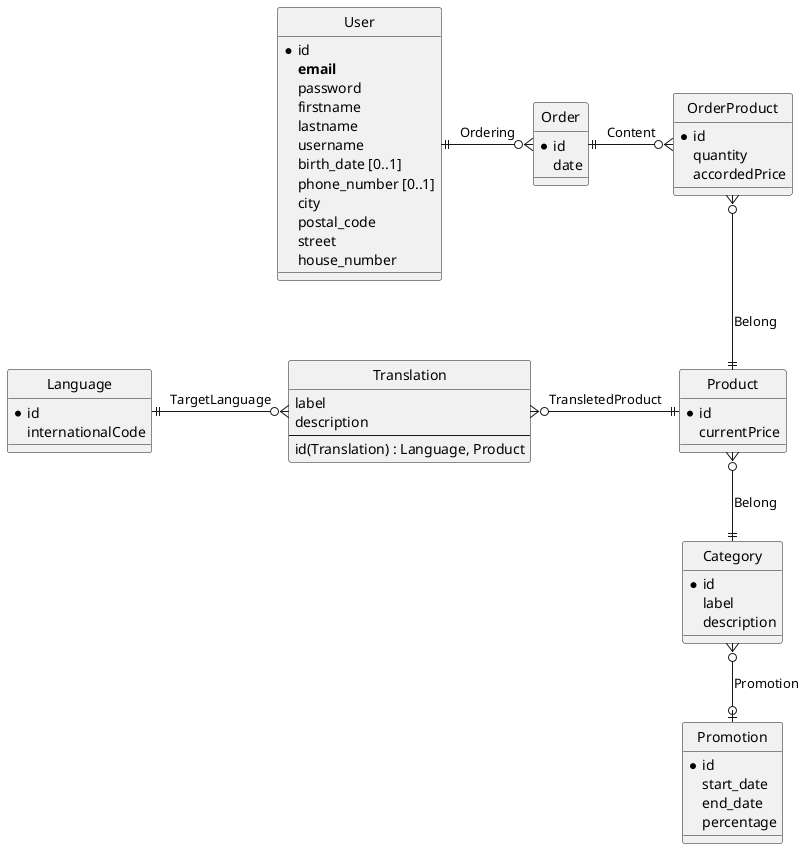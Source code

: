@startuml
hide circle

entity User {
    * id
    **email**
    password
    firstname
    lastname
    username
    birth_date [0..1]
    phone_number [0..1]
    city
    postal_code
    street
    house_number
}

entity Category {
    * id
    label
    description
}

entity Product  {
    * id
    currentPrice
}

entity Order {
    *id
    date
}

entity OrderProduct {
    *id
    quantity
    accordedPrice
}

entity Translation {
    label
    description
    ---
    id(Translation) : Language, Product
}

entity Language {
    *id
    internationalCode
}

entity Promotion {
    *id
    start_date
    end_date
    percentage
}

Order ||-right-o{ OrderProduct : Content
User ||-right-o{ Order : Ordering
Category ||-up-o{ Product : Belong
OrderProduct }o--|| Product : Belong

Category }o--o| Promotion : Promotion

Product ||-left-o{ Translation : TransletedProduct
Translation }o-left-|| Language : TargetLanguage
@enduml